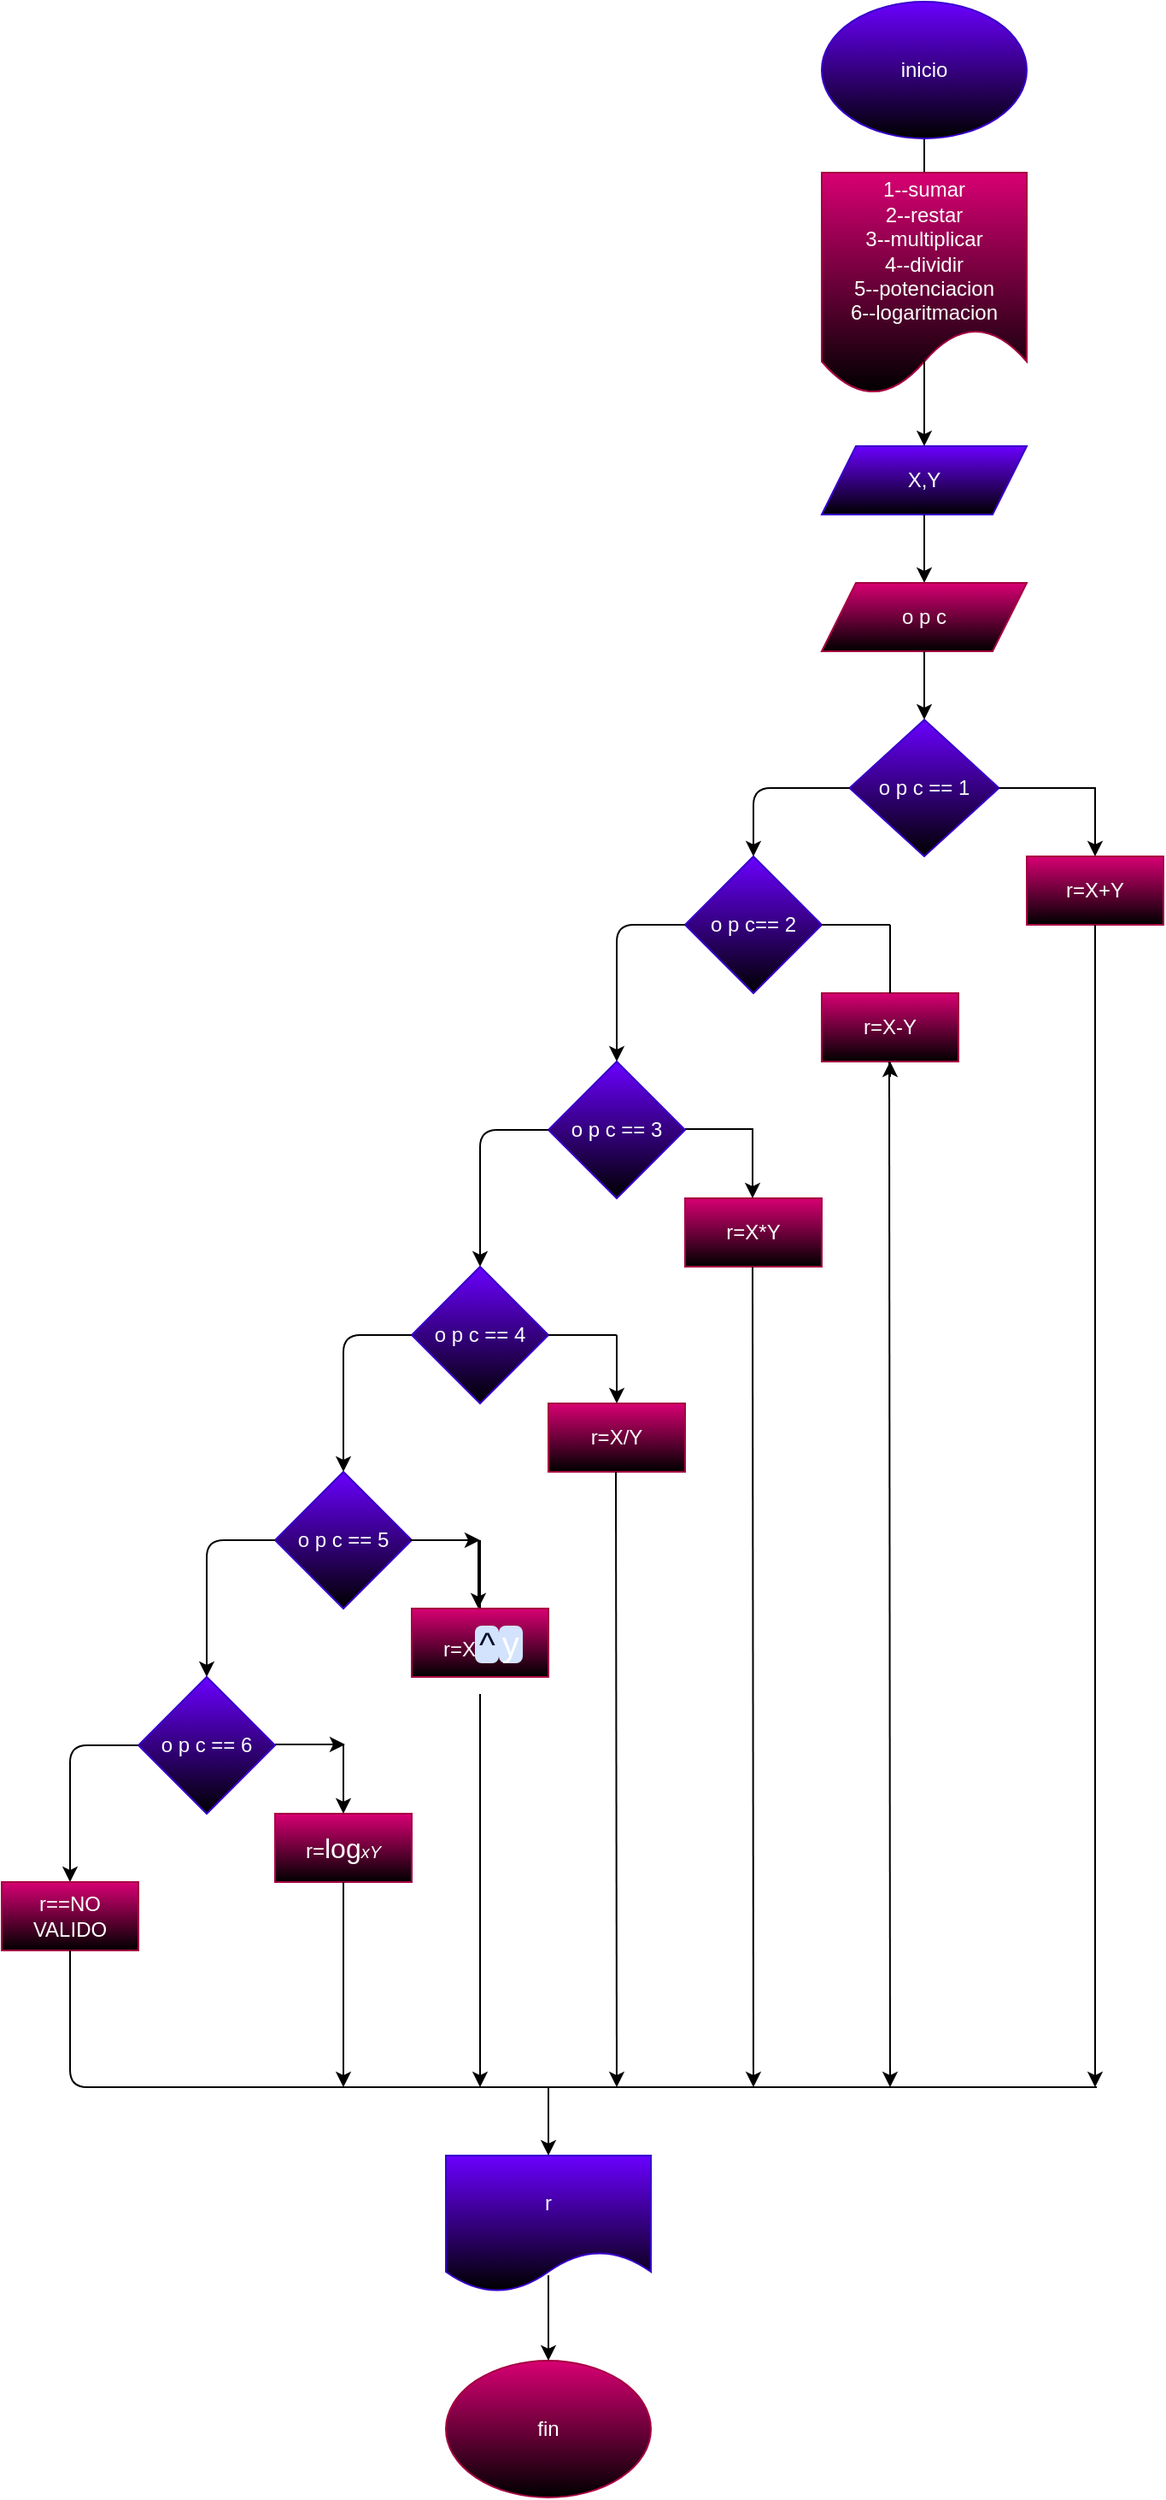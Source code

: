 <mxfile>
    <diagram id="eM0Bap4LzDAm1wy6WGZw" name="Página-1">
        <mxGraphModel dx="1489" dy="461" grid="1" gridSize="10" guides="1" tooltips="1" connect="1" arrows="1" fold="1" page="1" pageScale="1" pageWidth="827" pageHeight="1169" math="0" shadow="0">
            <root>
                <mxCell id="0"/>
                <mxCell id="1" parent="0"/>
                <mxCell id="4" value="" style="endArrow=classic;html=1;exitX=0.5;exitY=1;exitDx=0;exitDy=0;" parent="1" source="67" edge="1">
                    <mxGeometry width="50" height="50" relative="1" as="geometry">
                        <mxPoint x="260" y="110" as="sourcePoint"/>
                        <mxPoint x="260" y="160" as="targetPoint"/>
                    </mxGeometry>
                </mxCell>
                <mxCell id="5" value="1--sumar&lt;br&gt;2--restar&lt;br&gt;3--multiplicar&lt;br&gt;4--dividir&lt;br&gt;5--potenciacion&lt;br&gt;6--logaritmacion" style="shape=document;whiteSpace=wrap;html=1;boundedLbl=1;fillColor=#d80073;fontColor=#ffffff;strokeColor=#A50040;gradientColor=default;" parent="1" vertex="1">
                    <mxGeometry x="200" y="120" width="120" height="130" as="geometry"/>
                </mxCell>
                <mxCell id="6" value="" style="endArrow=classic;html=1;" parent="1" edge="1">
                    <mxGeometry width="50" height="50" relative="1" as="geometry">
                        <mxPoint x="260" y="230" as="sourcePoint"/>
                        <mxPoint x="260" y="280" as="targetPoint"/>
                    </mxGeometry>
                </mxCell>
                <mxCell id="7" value="X,Y" style="shape=parallelogram;perimeter=parallelogramPerimeter;whiteSpace=wrap;html=1;fixedSize=1;fillColor=#6a00ff;fontColor=#ffffff;strokeColor=#3700CC;gradientColor=default;" parent="1" vertex="1">
                    <mxGeometry x="200" y="280" width="120" height="40" as="geometry"/>
                </mxCell>
                <mxCell id="8" value="" style="endArrow=classic;html=1;" parent="1" edge="1">
                    <mxGeometry width="50" height="50" relative="1" as="geometry">
                        <mxPoint x="260" y="320" as="sourcePoint"/>
                        <mxPoint x="260" y="360" as="targetPoint"/>
                    </mxGeometry>
                </mxCell>
                <mxCell id="9" value="o p c" style="shape=parallelogram;perimeter=parallelogramPerimeter;whiteSpace=wrap;html=1;fixedSize=1;fillColor=#d80073;fontColor=#ffffff;strokeColor=#A50040;gradientColor=default;" parent="1" vertex="1">
                    <mxGeometry x="200" y="360" width="120" height="40" as="geometry"/>
                </mxCell>
                <mxCell id="10" value="" style="endArrow=classic;html=1;" parent="1" edge="1">
                    <mxGeometry width="50" height="50" relative="1" as="geometry">
                        <mxPoint x="260" y="400" as="sourcePoint"/>
                        <mxPoint x="260" y="440" as="targetPoint"/>
                    </mxGeometry>
                </mxCell>
                <mxCell id="11" value="o p c == 1" style="rhombus;whiteSpace=wrap;html=1;fillColor=#6a00ff;fontColor=#ffffff;strokeColor=#3700CC;gradientColor=default;" parent="1" vertex="1">
                    <mxGeometry x="216.25" y="440" width="87.5" height="80" as="geometry"/>
                </mxCell>
                <mxCell id="12" value="" style="endArrow=classic;html=1;" parent="1" edge="1">
                    <mxGeometry width="50" height="50" relative="1" as="geometry">
                        <mxPoint x="360" y="479.5" as="sourcePoint"/>
                        <mxPoint x="360" y="520" as="targetPoint"/>
                    </mxGeometry>
                </mxCell>
                <mxCell id="13" value="" style="endArrow=none;html=1;" parent="1" edge="1">
                    <mxGeometry width="50" height="50" relative="1" as="geometry">
                        <mxPoint x="303.75" y="480" as="sourcePoint"/>
                        <mxPoint x="360" y="480" as="targetPoint"/>
                    </mxGeometry>
                </mxCell>
                <mxCell id="14" value="r=X+Y" style="rounded=0;whiteSpace=wrap;html=1;fillColor=#d80073;fontColor=#ffffff;strokeColor=#A50040;gradientColor=default;" parent="1" vertex="1">
                    <mxGeometry x="320" y="520" width="80" height="40" as="geometry"/>
                </mxCell>
                <mxCell id="16" value="" style="endArrow=classic;html=1;exitX=0;exitY=0.5;exitDx=0;exitDy=0;entryX=0.5;entryY=0;entryDx=0;entryDy=0;" parent="1" target="17" edge="1" source="11">
                    <mxGeometry width="50" height="50" relative="1" as="geometry">
                        <mxPoint x="160" y="480" as="sourcePoint"/>
                        <mxPoint x="160" y="520" as="targetPoint"/>
                        <Array as="points">
                            <mxPoint x="160" y="480"/>
                        </Array>
                    </mxGeometry>
                </mxCell>
                <mxCell id="17" value="o p c== 2" style="rhombus;whiteSpace=wrap;html=1;fillColor=#6a00ff;fontColor=#ffffff;strokeColor=#3700CC;gradientColor=default;" parent="1" vertex="1">
                    <mxGeometry x="120" y="520" width="80" height="80" as="geometry"/>
                </mxCell>
                <mxCell id="21" value="" style="endArrow=classic;html=1;" parent="1" edge="1">
                    <mxGeometry width="50" height="50" relative="1" as="geometry">
                        <mxPoint x="240" y="640" as="sourcePoint"/>
                        <mxPoint x="240" y="640" as="targetPoint"/>
                        <Array as="points">
                            <mxPoint x="240" y="650"/>
                        </Array>
                    </mxGeometry>
                </mxCell>
                <mxCell id="22" value="r=X-Y" style="rounded=0;whiteSpace=wrap;html=1;fillColor=#d80073;fontColor=#ffffff;strokeColor=#A50040;gradientColor=default;" parent="1" vertex="1">
                    <mxGeometry x="200" y="600" width="80" height="40" as="geometry"/>
                </mxCell>
                <mxCell id="25" value="o p c == 3" style="rhombus;whiteSpace=wrap;html=1;fillColor=#6a00ff;fontColor=#ffffff;strokeColor=#3700CC;gradientColor=default;" parent="1" vertex="1">
                    <mxGeometry x="40" y="640" width="80" height="80" as="geometry"/>
                </mxCell>
                <mxCell id="29" value="r=X*Y" style="rounded=0;whiteSpace=wrap;html=1;fillColor=#d80073;fontColor=#ffffff;strokeColor=#A50040;gradientColor=default;" parent="1" vertex="1">
                    <mxGeometry x="120" y="720" width="80" height="40" as="geometry"/>
                </mxCell>
                <mxCell id="34" value="" style="endArrow=none;html=1;" parent="1" edge="1">
                    <mxGeometry width="50" height="50" relative="1" as="geometry">
                        <mxPoint y="960" as="sourcePoint"/>
                        <mxPoint y="920" as="targetPoint"/>
                    </mxGeometry>
                </mxCell>
                <mxCell id="56" value="" style="endArrow=none;html=1;" parent="1" edge="1">
                    <mxGeometry width="50" height="50" relative="1" as="geometry">
                        <mxPoint x="200" y="560" as="sourcePoint"/>
                        <mxPoint x="240" y="560" as="targetPoint"/>
                    </mxGeometry>
                </mxCell>
                <mxCell id="57" value="" style="endArrow=none;html=1;" parent="1" edge="1">
                    <mxGeometry width="50" height="50" relative="1" as="geometry">
                        <mxPoint x="240" y="600" as="sourcePoint"/>
                        <mxPoint x="240" y="560" as="targetPoint"/>
                    </mxGeometry>
                </mxCell>
                <mxCell id="58" value="" style="endArrow=none;html=1;" parent="1" edge="1">
                    <mxGeometry width="50" height="50" relative="1" as="geometry">
                        <mxPoint x="160" y="679.5" as="sourcePoint"/>
                        <mxPoint x="120" y="679.5" as="targetPoint"/>
                    </mxGeometry>
                </mxCell>
                <mxCell id="59" value="" style="endArrow=classic;html=1;" parent="1" edge="1">
                    <mxGeometry width="50" height="50" relative="1" as="geometry">
                        <mxPoint x="159.5" y="680" as="sourcePoint"/>
                        <mxPoint x="159.5" y="720" as="targetPoint"/>
                    </mxGeometry>
                </mxCell>
                <mxCell id="67" value="inicio" style="ellipse;whiteSpace=wrap;html=1;fillColor=#6a00ff;fontColor=#ffffff;strokeColor=#3700CC;gradientColor=default;" parent="1" vertex="1">
                    <mxGeometry x="200" y="20" width="120" height="80" as="geometry"/>
                </mxCell>
                <mxCell id="69" value="" style="endArrow=classic;html=1;exitX=0;exitY=0.5;exitDx=0;exitDy=0;" edge="1" parent="1" source="25">
                    <mxGeometry width="50" height="50" relative="1" as="geometry">
                        <mxPoint y="680" as="sourcePoint"/>
                        <mxPoint y="760" as="targetPoint"/>
                        <Array as="points">
                            <mxPoint y="680"/>
                        </Array>
                    </mxGeometry>
                </mxCell>
                <mxCell id="70" value="o p c == 4" style="rhombus;whiteSpace=wrap;html=1;fillColor=#6a00ff;fontColor=#ffffff;strokeColor=#3700CC;gradientColor=default;" vertex="1" parent="1">
                    <mxGeometry x="-40" y="760" width="80" height="80" as="geometry"/>
                </mxCell>
                <mxCell id="71" value="" style="endArrow=none;html=1;" edge="1" parent="1">
                    <mxGeometry width="50" height="50" relative="1" as="geometry">
                        <mxPoint x="40" y="800" as="sourcePoint"/>
                        <mxPoint x="80" y="800" as="targetPoint"/>
                    </mxGeometry>
                </mxCell>
                <mxCell id="73" value="" style="endArrow=classic;html=1;exitX=0;exitY=0.5;exitDx=0;exitDy=0;" edge="1" parent="1" source="70">
                    <mxGeometry width="50" height="50" relative="1" as="geometry">
                        <mxPoint x="-80" y="800" as="sourcePoint"/>
                        <mxPoint x="-80" y="880" as="targetPoint"/>
                        <Array as="points">
                            <mxPoint x="-80" y="800"/>
                        </Array>
                    </mxGeometry>
                </mxCell>
                <mxCell id="74" value="" style="endArrow=classic;html=1;" edge="1" parent="1">
                    <mxGeometry width="50" height="50" relative="1" as="geometry">
                        <mxPoint x="80" y="800" as="sourcePoint"/>
                        <mxPoint x="80" y="840" as="targetPoint"/>
                    </mxGeometry>
                </mxCell>
                <mxCell id="75" value="r=X/Y" style="rounded=0;whiteSpace=wrap;html=1;fillColor=#d80073;fontColor=#ffffff;strokeColor=#A50040;gradientColor=default;" vertex="1" parent="1">
                    <mxGeometry x="40" y="840" width="80" height="40" as="geometry"/>
                </mxCell>
                <mxCell id="76" value="o p c == 5" style="rhombus;whiteSpace=wrap;html=1;fillColor=#6a00ff;fontColor=#ffffff;strokeColor=#3700CC;gradientColor=default;" vertex="1" parent="1">
                    <mxGeometry x="-120" y="880" width="80" height="80" as="geometry"/>
                </mxCell>
                <mxCell id="77" value="" style="endArrow=classic;html=1;" edge="1" parent="1">
                    <mxGeometry width="50" height="50" relative="1" as="geometry">
                        <mxPoint x="-41" y="920" as="sourcePoint"/>
                        <mxPoint y="920" as="targetPoint"/>
                    </mxGeometry>
                </mxCell>
                <mxCell id="78" value="" style="endArrow=none;html=1;" edge="1" parent="1">
                    <mxGeometry width="50" height="50" relative="1" as="geometry">
                        <mxPoint y="960" as="sourcePoint"/>
                        <mxPoint y="920" as="targetPoint"/>
                    </mxGeometry>
                </mxCell>
                <mxCell id="82" value="" style="endArrow=classic;html=1;exitX=0;exitY=0.5;exitDx=0;exitDy=0;" edge="1" parent="1" source="76">
                    <mxGeometry width="50" height="50" relative="1" as="geometry">
                        <mxPoint x="-160" y="920" as="sourcePoint"/>
                        <mxPoint x="-160" y="1000" as="targetPoint"/>
                        <Array as="points">
                            <mxPoint x="-160" y="920"/>
                        </Array>
                    </mxGeometry>
                </mxCell>
                <mxCell id="83" value="" style="endArrow=classic;html=1;" edge="1" parent="1">
                    <mxGeometry width="50" height="50" relative="1" as="geometry">
                        <mxPoint x="-1" y="920" as="sourcePoint"/>
                        <mxPoint x="-1" y="960" as="targetPoint"/>
                    </mxGeometry>
                </mxCell>
                <mxCell id="85" value="&amp;nbsp;r=X&lt;span style=&quot;border-radius: 4px; padding: 0px 2px; background-image: linear-gradient(90deg, rgb(211, 227, 253) 50%, rgba(0, 0, 0, 0) 50%); background-position: 0% 0px; background-size: 200% 100%; background-repeat: no-repeat; background-attachment: initial; background-origin: initial; background-clip: initial; color: rgb(4, 12, 40); animation: 0.75s cubic-bezier(0.05, 0.7, 0.1, 1) 0.25s 1 normal forwards running highlight; font-family: &amp;quot;Google Sans&amp;quot;, Arial, sans-serif; font-size: 20px; text-align: left;&quot;&gt;^&lt;/span&gt;&lt;span style=&quot;border-radius: 4px; padding: 0px 2px; background-image: linear-gradient(90deg, rgb(211, 227, 253) 50%, rgba(0, 0, 0, 0) 50%); background-position: 0% 0px; background-size: 200% 100%; background-repeat: no-repeat; background-attachment: initial; background-origin: initial; background-clip: initial; animation: 0.75s cubic-bezier(0.05, 0.7, 0.1, 1) 0.25s 1 normal forwards running highlight; font-family: &amp;quot;Google Sans&amp;quot;, Arial, sans-serif; font-size: 20px; text-align: left;&quot;&gt;y&lt;/span&gt;" style="rounded=0;whiteSpace=wrap;html=1;fillColor=#d80073;fontColor=#ffffff;strokeColor=#A50040;gradientColor=default;" vertex="1" parent="1">
                    <mxGeometry x="-40" y="960" width="80" height="40" as="geometry"/>
                </mxCell>
                <mxCell id="86" value="o p c == 6" style="rhombus;whiteSpace=wrap;html=1;fillColor=#6a00ff;fontColor=#ffffff;strokeColor=#3700CC;gradientColor=default;" vertex="1" parent="1">
                    <mxGeometry x="-200" y="1000" width="80" height="80" as="geometry"/>
                </mxCell>
                <mxCell id="87" value="" style="endArrow=classic;html=1;exitX=0;exitY=0.5;exitDx=0;exitDy=0;" edge="1" parent="1" source="86">
                    <mxGeometry width="50" height="50" relative="1" as="geometry">
                        <mxPoint x="-240" y="1040" as="sourcePoint"/>
                        <mxPoint x="-240" y="1120" as="targetPoint"/>
                        <Array as="points">
                            <mxPoint x="-240" y="1040"/>
                        </Array>
                    </mxGeometry>
                </mxCell>
                <mxCell id="89" value="" style="endArrow=classic;html=1;" edge="1" parent="1">
                    <mxGeometry width="50" height="50" relative="1" as="geometry">
                        <mxPoint x="-120" y="1039.5" as="sourcePoint"/>
                        <mxPoint x="-79" y="1039.5" as="targetPoint"/>
                    </mxGeometry>
                </mxCell>
                <mxCell id="90" value="" style="endArrow=classic;html=1;" edge="1" parent="1">
                    <mxGeometry width="50" height="50" relative="1" as="geometry">
                        <mxPoint x="-80" y="1040" as="sourcePoint"/>
                        <mxPoint x="-80" y="1080" as="targetPoint"/>
                    </mxGeometry>
                </mxCell>
                <mxCell id="91" value="r=&lt;span style=&quot;font-family: sans-serif; font-size: 16px; text-align: start;&quot;&gt;log&lt;/span&gt;&lt;span style=&quot;font-family: sans-serif; text-align: start; font-size: 10px;&quot;&gt;&lt;i&gt;xY&lt;/i&gt;&lt;/span&gt;" style="rounded=0;whiteSpace=wrap;html=1;fillColor=#d80073;fontColor=#ffffff;strokeColor=#A50040;gradientColor=default;" vertex="1" parent="1">
                    <mxGeometry x="-120" y="1080" width="80" height="40" as="geometry"/>
                </mxCell>
                <mxCell id="92" value="r==NO VALIDO" style="rounded=0;whiteSpace=wrap;html=1;fillColor=#d80073;fontColor=#ffffff;strokeColor=#A50040;gradientColor=default;" vertex="1" parent="1">
                    <mxGeometry x="-280" y="1120" width="80" height="40" as="geometry"/>
                </mxCell>
                <mxCell id="94" value="" style="endArrow=classic;html=1;fontColor=#FFFFFF;" edge="1" parent="1">
                    <mxGeometry width="50" height="50" relative="1" as="geometry">
                        <mxPoint x="360" y="560" as="sourcePoint"/>
                        <mxPoint x="360" y="1240" as="targetPoint"/>
                    </mxGeometry>
                </mxCell>
                <mxCell id="97" value="" style="endArrow=classic;html=1;fontColor=#FFFFFF;" edge="1" parent="1">
                    <mxGeometry width="50" height="50" relative="1" as="geometry">
                        <mxPoint x="-80" y="1120" as="sourcePoint"/>
                        <mxPoint x="-80" y="1240" as="targetPoint"/>
                    </mxGeometry>
                </mxCell>
                <mxCell id="98" value="" style="endArrow=classic;html=1;fontColor=#FFFFFF;" edge="1" parent="1">
                    <mxGeometry width="50" height="50" relative="1" as="geometry">
                        <mxPoint y="1010" as="sourcePoint"/>
                        <mxPoint y="1240" as="targetPoint"/>
                    </mxGeometry>
                </mxCell>
                <mxCell id="99" value="" style="endArrow=classic;html=1;fontColor=#FFFFFF;" edge="1" parent="1">
                    <mxGeometry width="50" height="50" relative="1" as="geometry">
                        <mxPoint x="79.5" y="880" as="sourcePoint"/>
                        <mxPoint x="80" y="1240" as="targetPoint"/>
                    </mxGeometry>
                </mxCell>
                <mxCell id="100" value="" style="endArrow=classic;html=1;fontColor=#FFFFFF;" edge="1" parent="1">
                    <mxGeometry width="50" height="50" relative="1" as="geometry">
                        <mxPoint x="159.5" y="760" as="sourcePoint"/>
                        <mxPoint x="160" y="1240" as="targetPoint"/>
                    </mxGeometry>
                </mxCell>
                <mxCell id="101" value="" style="endArrow=classic;html=1;fontColor=#FFFFFF;" edge="1" parent="1">
                    <mxGeometry width="50" height="50" relative="1" as="geometry">
                        <mxPoint x="239.5" y="640" as="sourcePoint"/>
                        <mxPoint x="240" y="1240" as="targetPoint"/>
                    </mxGeometry>
                </mxCell>
                <mxCell id="102" value="" style="endArrow=none;html=1;fontColor=#FFFFFF;exitX=0.5;exitY=1;exitDx=0;exitDy=0;" edge="1" parent="1" source="92">
                    <mxGeometry width="50" height="50" relative="1" as="geometry">
                        <mxPoint x="-240" y="1240" as="sourcePoint"/>
                        <mxPoint x="361" y="1240" as="targetPoint"/>
                        <Array as="points">
                            <mxPoint x="-240" y="1240"/>
                        </Array>
                    </mxGeometry>
                </mxCell>
                <mxCell id="103" value="" style="endArrow=classic;html=1;fontColor=#FFFFFF;" edge="1" parent="1" target="104">
                    <mxGeometry width="50" height="50" relative="1" as="geometry">
                        <mxPoint x="40" y="1240" as="sourcePoint"/>
                        <mxPoint x="40" y="1280" as="targetPoint"/>
                    </mxGeometry>
                </mxCell>
                <mxCell id="104" value="r" style="shape=document;whiteSpace=wrap;html=1;boundedLbl=1;labelBackgroundColor=none;fontColor=#ffffff;fillColor=#6a00ff;strokeColor=#3700CC;gradientColor=default;" vertex="1" parent="1">
                    <mxGeometry x="-20" y="1280" width="120" height="80" as="geometry"/>
                </mxCell>
                <mxCell id="105" value="" style="endArrow=classic;html=1;fontColor=#FFFFFF;" edge="1" parent="1" target="106">
                    <mxGeometry width="50" height="50" relative="1" as="geometry">
                        <mxPoint x="40" y="1350" as="sourcePoint"/>
                        <mxPoint x="40" y="1400" as="targetPoint"/>
                    </mxGeometry>
                </mxCell>
                <mxCell id="106" value="fin" style="ellipse;whiteSpace=wrap;html=1;labelBackgroundColor=none;fontColor=#ffffff;fillColor=#d80073;strokeColor=#A50040;gradientColor=default;" vertex="1" parent="1">
                    <mxGeometry x="-20" y="1400" width="120" height="80" as="geometry"/>
                </mxCell>
                <mxCell id="110" value="" style="endArrow=classic;html=1;entryX=0.5;entryY=0;entryDx=0;entryDy=0;exitX=0;exitY=0.5;exitDx=0;exitDy=0;" edge="1" parent="1" source="17" target="25">
                    <mxGeometry width="50" height="50" relative="1" as="geometry">
                        <mxPoint x="110" y="560" as="sourcePoint"/>
                        <mxPoint x="80" y="600" as="targetPoint"/>
                        <Array as="points">
                            <mxPoint x="80" y="560"/>
                        </Array>
                    </mxGeometry>
                </mxCell>
            </root>
        </mxGraphModel>
    </diagram>
</mxfile>